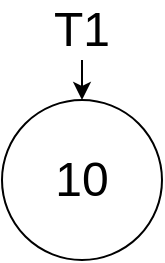 <mxfile version="16.1.2" type="device"><diagram id="0nFocR5gpvqba7soDr_D" name="Page-1"><mxGraphModel dx="1422" dy="865" grid="1" gridSize="10" guides="1" tooltips="1" connect="1" arrows="1" fold="1" page="1" pageScale="1" pageWidth="850" pageHeight="1100" math="0" shadow="0"><root><mxCell id="0"/><mxCell id="1" parent="0"/><mxCell id="BHugxAxkhT6bDsKQ8gAe-1" value="&lt;font style=&quot;font-size: 24px&quot;&gt;10&lt;/font&gt;" style="ellipse;whiteSpace=wrap;html=1;aspect=fixed;" vertex="1" parent="1"><mxGeometry x="40" y="80" width="80" height="80" as="geometry"/></mxCell><mxCell id="BHugxAxkhT6bDsKQ8gAe-3" style="edgeStyle=orthogonalEdgeStyle;rounded=0;orthogonalLoop=1;jettySize=auto;html=1;exitX=0.5;exitY=1;exitDx=0;exitDy=0;entryX=0.5;entryY=0;entryDx=0;entryDy=0;fontSize=24;" edge="1" parent="1" source="BHugxAxkhT6bDsKQ8gAe-2" target="BHugxAxkhT6bDsKQ8gAe-1"><mxGeometry relative="1" as="geometry"/></mxCell><mxCell id="BHugxAxkhT6bDsKQ8gAe-2" value="T1" style="text;html=1;strokeColor=none;fillColor=none;align=center;verticalAlign=middle;whiteSpace=wrap;rounded=0;fontSize=24;" vertex="1" parent="1"><mxGeometry x="50" y="30" width="60" height="30" as="geometry"/></mxCell></root></mxGraphModel></diagram></mxfile>